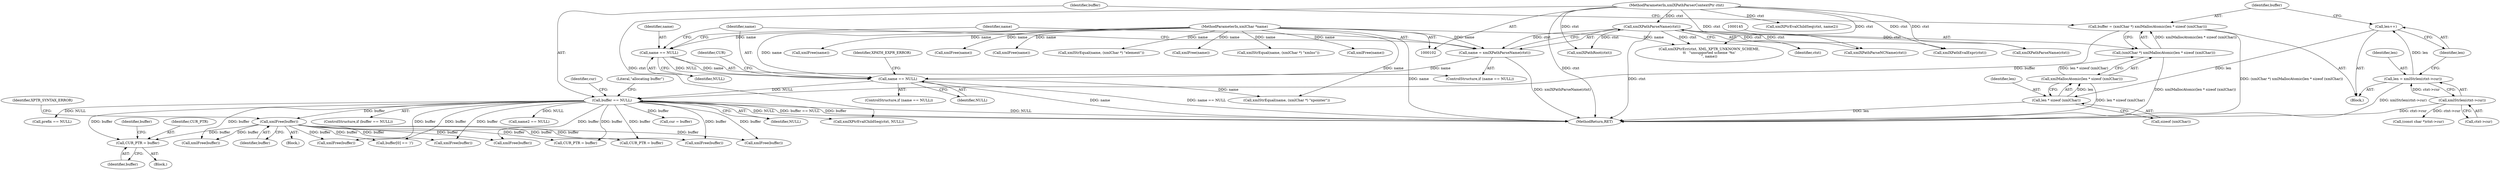 digraph "0_Chrome_4c46d7a5b0af9b7d320e709291b270ab7cf07e83@pointer" {
"1000320" [label="(Call,CUR_PTR = buffer)"];
"1000257" [label="(Call,xmlFree(buffer))"];
"1000152" [label="(Call,buffer == NULL)"];
"1000142" [label="(Call,buffer = (xmlChar *) xmlMallocAtomic(len * sizeof (xmlChar)))"];
"1000144" [label="(Call,(xmlChar *) xmlMallocAtomic(len * sizeof (xmlChar)))"];
"1000146" [label="(Call,xmlMallocAtomic(len * sizeof (xmlChar)))"];
"1000147" [label="(Call,len * sizeof (xmlChar))"];
"1000140" [label="(Call,len++)"];
"1000134" [label="(Call,len = xmlStrlen(ctxt->cur))"];
"1000136" [label="(Call,xmlStrlen(ctxt->cur))"];
"1000119" [label="(Call,name == NULL)"];
"1000114" [label="(Call,name = xmlXPathParseName(ctxt))"];
"1000116" [label="(Call,xmlXPathParseName(ctxt))"];
"1000103" [label="(MethodParameterIn,xmlXPathParserContextPtr ctxt)"];
"1000104" [label="(MethodParameterIn,xmlChar *name)"];
"1000111" [label="(Call,name == NULL)"];
"1000154" [label="(Identifier,NULL)"];
"1000149" [label="(Call,sizeof (xmlChar))"];
"1000123" [label="(Identifier,XPATH_EXPR_ERROR)"];
"1000322" [label="(Identifier,buffer)"];
"1000146" [label="(Call,xmlMallocAtomic(len * sizeof (xmlChar)))"];
"1000272" [label="(Call,CUR_PTR = buffer)"];
"1000321" [label="(Identifier,CUR_PTR)"];
"1000142" [label="(Call,buffer = (xmlChar *) xmlMallocAtomic(len * sizeof (xmlChar)))"];
"1000121" [label="(Identifier,NULL)"];
"1000117" [label="(Identifier,ctxt)"];
"1000382" [label="(Call,prefix == NULL)"];
"1000137" [label="(Call,ctxt->cur)"];
"1000309" [label="(Call,xmlStrEqual(name, (xmlChar *) \"element\"))"];
"1000111" [label="(Call,name == NULL)"];
"1000330" [label="(Call,xmlXPathRoot(ctxt))"];
"1000258" [label="(Identifier,buffer)"];
"1000324" [label="(Call,buffer[0] == '/')"];
"1000148" [label="(Identifier,len)"];
"1000140" [label="(Call,len++)"];
"1000144" [label="(Call,(xmlChar *) xmlMallocAtomic(len * sizeof (xmlChar)))"];
"1000153" [label="(Identifier,buffer)"];
"1000468" [label="(Call,xmlFree(buffer))"];
"1000151" [label="(ControlStructure,if (buffer == NULL))"];
"1000112" [label="(Identifier,name)"];
"1000444" [label="(Call,xmlFree(name))"];
"1000105" [label="(Block,)"];
"1000262" [label="(Call,xmlStrEqual(name, (xmlChar *) \"xpointer\"))"];
"1000113" [label="(Identifier,NULL)"];
"1000126" [label="(Identifier,CUR)"];
"1000349" [label="(Call,xmlFree(buffer))"];
"1000332" [label="(Call,xmlXPtrEvalChildSeq(ctxt, NULL))"];
"1000342" [label="(Call,name2 == NULL)"];
"1000160" [label="(Identifier,cur)"];
"1000374" [label="(Call,CUR_PTR = buffer)"];
"1000115" [label="(Identifier,name)"];
"1000379" [label="(Call,xmlXPathParseNCName(ctxt))"];
"1000135" [label="(Identifier,len)"];
"1000361" [label="(Call,xmlStrEqual(name, (xmlChar *) \"xmlns\"))"];
"1000114" [label="(Call,name = xmlXPathParseName(ctxt))"];
"1000118" [label="(ControlStructure,if (name == NULL))"];
"1000257" [label="(Call,xmlFree(buffer))"];
"1000326" [label="(Identifier,buffer)"];
"1000256" [label="(Block,)"];
"1000386" [label="(Call,xmlFree(buffer))"];
"1000119" [label="(Call,name == NULL)"];
"1000388" [label="(Call,xmlFree(name))"];
"1000442" [label="(Call,xmlFree(buffer))"];
"1000143" [label="(Identifier,buffer)"];
"1000136" [label="(Call,xmlStrlen(ctxt->cur))"];
"1000120" [label="(Identifier,name)"];
"1000103" [label="(MethodParameterIn,xmlXPathParserContextPtr ctxt)"];
"1000159" [label="(Call,cur = buffer)"];
"1000314" [label="(Block,)"];
"1000463" [label="(Call,xmlXPtrErr(ctxt, XML_XPTR_UNKNOWN_SCHEME,\n\t\t   \"unsupported scheme '%s'\n\", name))"];
"1000425" [label="(Call,xmlFree(name))"];
"1000157" [label="(Literal,\"allocating buffer\")"];
"1000116" [label="(Call,xmlXPathParseName(ctxt))"];
"1000423" [label="(Call,xmlFree(buffer))"];
"1000302" [label="(Call,xmlXPathEvalExpr(ctxt))"];
"1000472" [label="(MethodReturn,RET)"];
"1000402" [label="(Call,xmlFree(name))"];
"1000141" [label="(Identifier,len)"];
"1000339" [label="(Call,xmlXPathParseName(ctxt))"];
"1000152" [label="(Call,buffer == NULL)"];
"1000104" [label="(MethodParameterIn,xmlChar *name)"];
"1000260" [label="(Identifier,XPTR_SYNTAX_ERROR)"];
"1000134" [label="(Call,len = xmlStrlen(ctxt->cur))"];
"1000353" [label="(Call,xmlXPtrEvalChildSeq(ctxt, name2))"];
"1000411" [label="(Call,(const char *)ctxt->cur)"];
"1000320" [label="(Call,CUR_PTR = buffer)"];
"1000147" [label="(Call,len * sizeof (xmlChar))"];
"1000470" [label="(Call,xmlFree(name))"];
"1000400" [label="(Call,xmlFree(buffer))"];
"1000110" [label="(ControlStructure,if (name == NULL))"];
"1000320" -> "1000314"  [label="AST: "];
"1000320" -> "1000322"  [label="CFG: "];
"1000321" -> "1000320"  [label="AST: "];
"1000322" -> "1000320"  [label="AST: "];
"1000326" -> "1000320"  [label="CFG: "];
"1000257" -> "1000320"  [label="DDG: buffer"];
"1000152" -> "1000320"  [label="DDG: buffer"];
"1000257" -> "1000256"  [label="AST: "];
"1000257" -> "1000258"  [label="CFG: "];
"1000258" -> "1000257"  [label="AST: "];
"1000260" -> "1000257"  [label="CFG: "];
"1000152" -> "1000257"  [label="DDG: buffer"];
"1000257" -> "1000272"  [label="DDG: buffer"];
"1000257" -> "1000324"  [label="DDG: buffer"];
"1000257" -> "1000349"  [label="DDG: buffer"];
"1000257" -> "1000374"  [label="DDG: buffer"];
"1000257" -> "1000386"  [label="DDG: buffer"];
"1000257" -> "1000400"  [label="DDG: buffer"];
"1000257" -> "1000423"  [label="DDG: buffer"];
"1000257" -> "1000442"  [label="DDG: buffer"];
"1000257" -> "1000468"  [label="DDG: buffer"];
"1000152" -> "1000151"  [label="AST: "];
"1000152" -> "1000154"  [label="CFG: "];
"1000153" -> "1000152"  [label="AST: "];
"1000154" -> "1000152"  [label="AST: "];
"1000157" -> "1000152"  [label="CFG: "];
"1000160" -> "1000152"  [label="CFG: "];
"1000152" -> "1000472"  [label="DDG: buffer == NULL"];
"1000152" -> "1000472"  [label="DDG: buffer"];
"1000152" -> "1000472"  [label="DDG: NULL"];
"1000142" -> "1000152"  [label="DDG: buffer"];
"1000119" -> "1000152"  [label="DDG: NULL"];
"1000152" -> "1000159"  [label="DDG: buffer"];
"1000152" -> "1000272"  [label="DDG: buffer"];
"1000152" -> "1000324"  [label="DDG: buffer"];
"1000152" -> "1000332"  [label="DDG: NULL"];
"1000152" -> "1000342"  [label="DDG: NULL"];
"1000152" -> "1000349"  [label="DDG: buffer"];
"1000152" -> "1000374"  [label="DDG: buffer"];
"1000152" -> "1000382"  [label="DDG: NULL"];
"1000152" -> "1000386"  [label="DDG: buffer"];
"1000152" -> "1000400"  [label="DDG: buffer"];
"1000152" -> "1000423"  [label="DDG: buffer"];
"1000152" -> "1000442"  [label="DDG: buffer"];
"1000152" -> "1000468"  [label="DDG: buffer"];
"1000142" -> "1000105"  [label="AST: "];
"1000142" -> "1000144"  [label="CFG: "];
"1000143" -> "1000142"  [label="AST: "];
"1000144" -> "1000142"  [label="AST: "];
"1000153" -> "1000142"  [label="CFG: "];
"1000142" -> "1000472"  [label="DDG: (xmlChar *) xmlMallocAtomic(len * sizeof (xmlChar))"];
"1000144" -> "1000142"  [label="DDG: xmlMallocAtomic(len * sizeof (xmlChar))"];
"1000144" -> "1000146"  [label="CFG: "];
"1000145" -> "1000144"  [label="AST: "];
"1000146" -> "1000144"  [label="AST: "];
"1000144" -> "1000472"  [label="DDG: xmlMallocAtomic(len * sizeof (xmlChar))"];
"1000146" -> "1000144"  [label="DDG: len * sizeof (xmlChar)"];
"1000146" -> "1000147"  [label="CFG: "];
"1000147" -> "1000146"  [label="AST: "];
"1000146" -> "1000472"  [label="DDG: len * sizeof (xmlChar)"];
"1000147" -> "1000146"  [label="DDG: len"];
"1000147" -> "1000149"  [label="CFG: "];
"1000148" -> "1000147"  [label="AST: "];
"1000149" -> "1000147"  [label="AST: "];
"1000147" -> "1000472"  [label="DDG: len"];
"1000140" -> "1000147"  [label="DDG: len"];
"1000140" -> "1000105"  [label="AST: "];
"1000140" -> "1000141"  [label="CFG: "];
"1000141" -> "1000140"  [label="AST: "];
"1000143" -> "1000140"  [label="CFG: "];
"1000134" -> "1000140"  [label="DDG: len"];
"1000134" -> "1000105"  [label="AST: "];
"1000134" -> "1000136"  [label="CFG: "];
"1000135" -> "1000134"  [label="AST: "];
"1000136" -> "1000134"  [label="AST: "];
"1000141" -> "1000134"  [label="CFG: "];
"1000134" -> "1000472"  [label="DDG: xmlStrlen(ctxt->cur)"];
"1000136" -> "1000134"  [label="DDG: ctxt->cur"];
"1000136" -> "1000137"  [label="CFG: "];
"1000137" -> "1000136"  [label="AST: "];
"1000136" -> "1000472"  [label="DDG: ctxt->cur"];
"1000136" -> "1000411"  [label="DDG: ctxt->cur"];
"1000119" -> "1000118"  [label="AST: "];
"1000119" -> "1000121"  [label="CFG: "];
"1000120" -> "1000119"  [label="AST: "];
"1000121" -> "1000119"  [label="AST: "];
"1000123" -> "1000119"  [label="CFG: "];
"1000126" -> "1000119"  [label="CFG: "];
"1000119" -> "1000472"  [label="DDG: name"];
"1000119" -> "1000472"  [label="DDG: name == NULL"];
"1000114" -> "1000119"  [label="DDG: name"];
"1000111" -> "1000119"  [label="DDG: name"];
"1000111" -> "1000119"  [label="DDG: NULL"];
"1000104" -> "1000119"  [label="DDG: name"];
"1000119" -> "1000262"  [label="DDG: name"];
"1000114" -> "1000110"  [label="AST: "];
"1000114" -> "1000116"  [label="CFG: "];
"1000115" -> "1000114"  [label="AST: "];
"1000116" -> "1000114"  [label="AST: "];
"1000120" -> "1000114"  [label="CFG: "];
"1000114" -> "1000472"  [label="DDG: xmlXPathParseName(ctxt)"];
"1000116" -> "1000114"  [label="DDG: ctxt"];
"1000104" -> "1000114"  [label="DDG: name"];
"1000116" -> "1000117"  [label="CFG: "];
"1000117" -> "1000116"  [label="AST: "];
"1000116" -> "1000472"  [label="DDG: ctxt"];
"1000103" -> "1000116"  [label="DDG: ctxt"];
"1000116" -> "1000302"  [label="DDG: ctxt"];
"1000116" -> "1000330"  [label="DDG: ctxt"];
"1000116" -> "1000339"  [label="DDG: ctxt"];
"1000116" -> "1000379"  [label="DDG: ctxt"];
"1000116" -> "1000463"  [label="DDG: ctxt"];
"1000103" -> "1000102"  [label="AST: "];
"1000103" -> "1000472"  [label="DDG: ctxt"];
"1000103" -> "1000302"  [label="DDG: ctxt"];
"1000103" -> "1000330"  [label="DDG: ctxt"];
"1000103" -> "1000332"  [label="DDG: ctxt"];
"1000103" -> "1000339"  [label="DDG: ctxt"];
"1000103" -> "1000353"  [label="DDG: ctxt"];
"1000103" -> "1000379"  [label="DDG: ctxt"];
"1000103" -> "1000463"  [label="DDG: ctxt"];
"1000104" -> "1000102"  [label="AST: "];
"1000104" -> "1000472"  [label="DDG: name"];
"1000104" -> "1000111"  [label="DDG: name"];
"1000104" -> "1000262"  [label="DDG: name"];
"1000104" -> "1000309"  [label="DDG: name"];
"1000104" -> "1000361"  [label="DDG: name"];
"1000104" -> "1000388"  [label="DDG: name"];
"1000104" -> "1000402"  [label="DDG: name"];
"1000104" -> "1000425"  [label="DDG: name"];
"1000104" -> "1000444"  [label="DDG: name"];
"1000104" -> "1000463"  [label="DDG: name"];
"1000104" -> "1000470"  [label="DDG: name"];
"1000111" -> "1000110"  [label="AST: "];
"1000111" -> "1000113"  [label="CFG: "];
"1000112" -> "1000111"  [label="AST: "];
"1000113" -> "1000111"  [label="AST: "];
"1000115" -> "1000111"  [label="CFG: "];
"1000120" -> "1000111"  [label="CFG: "];
}
